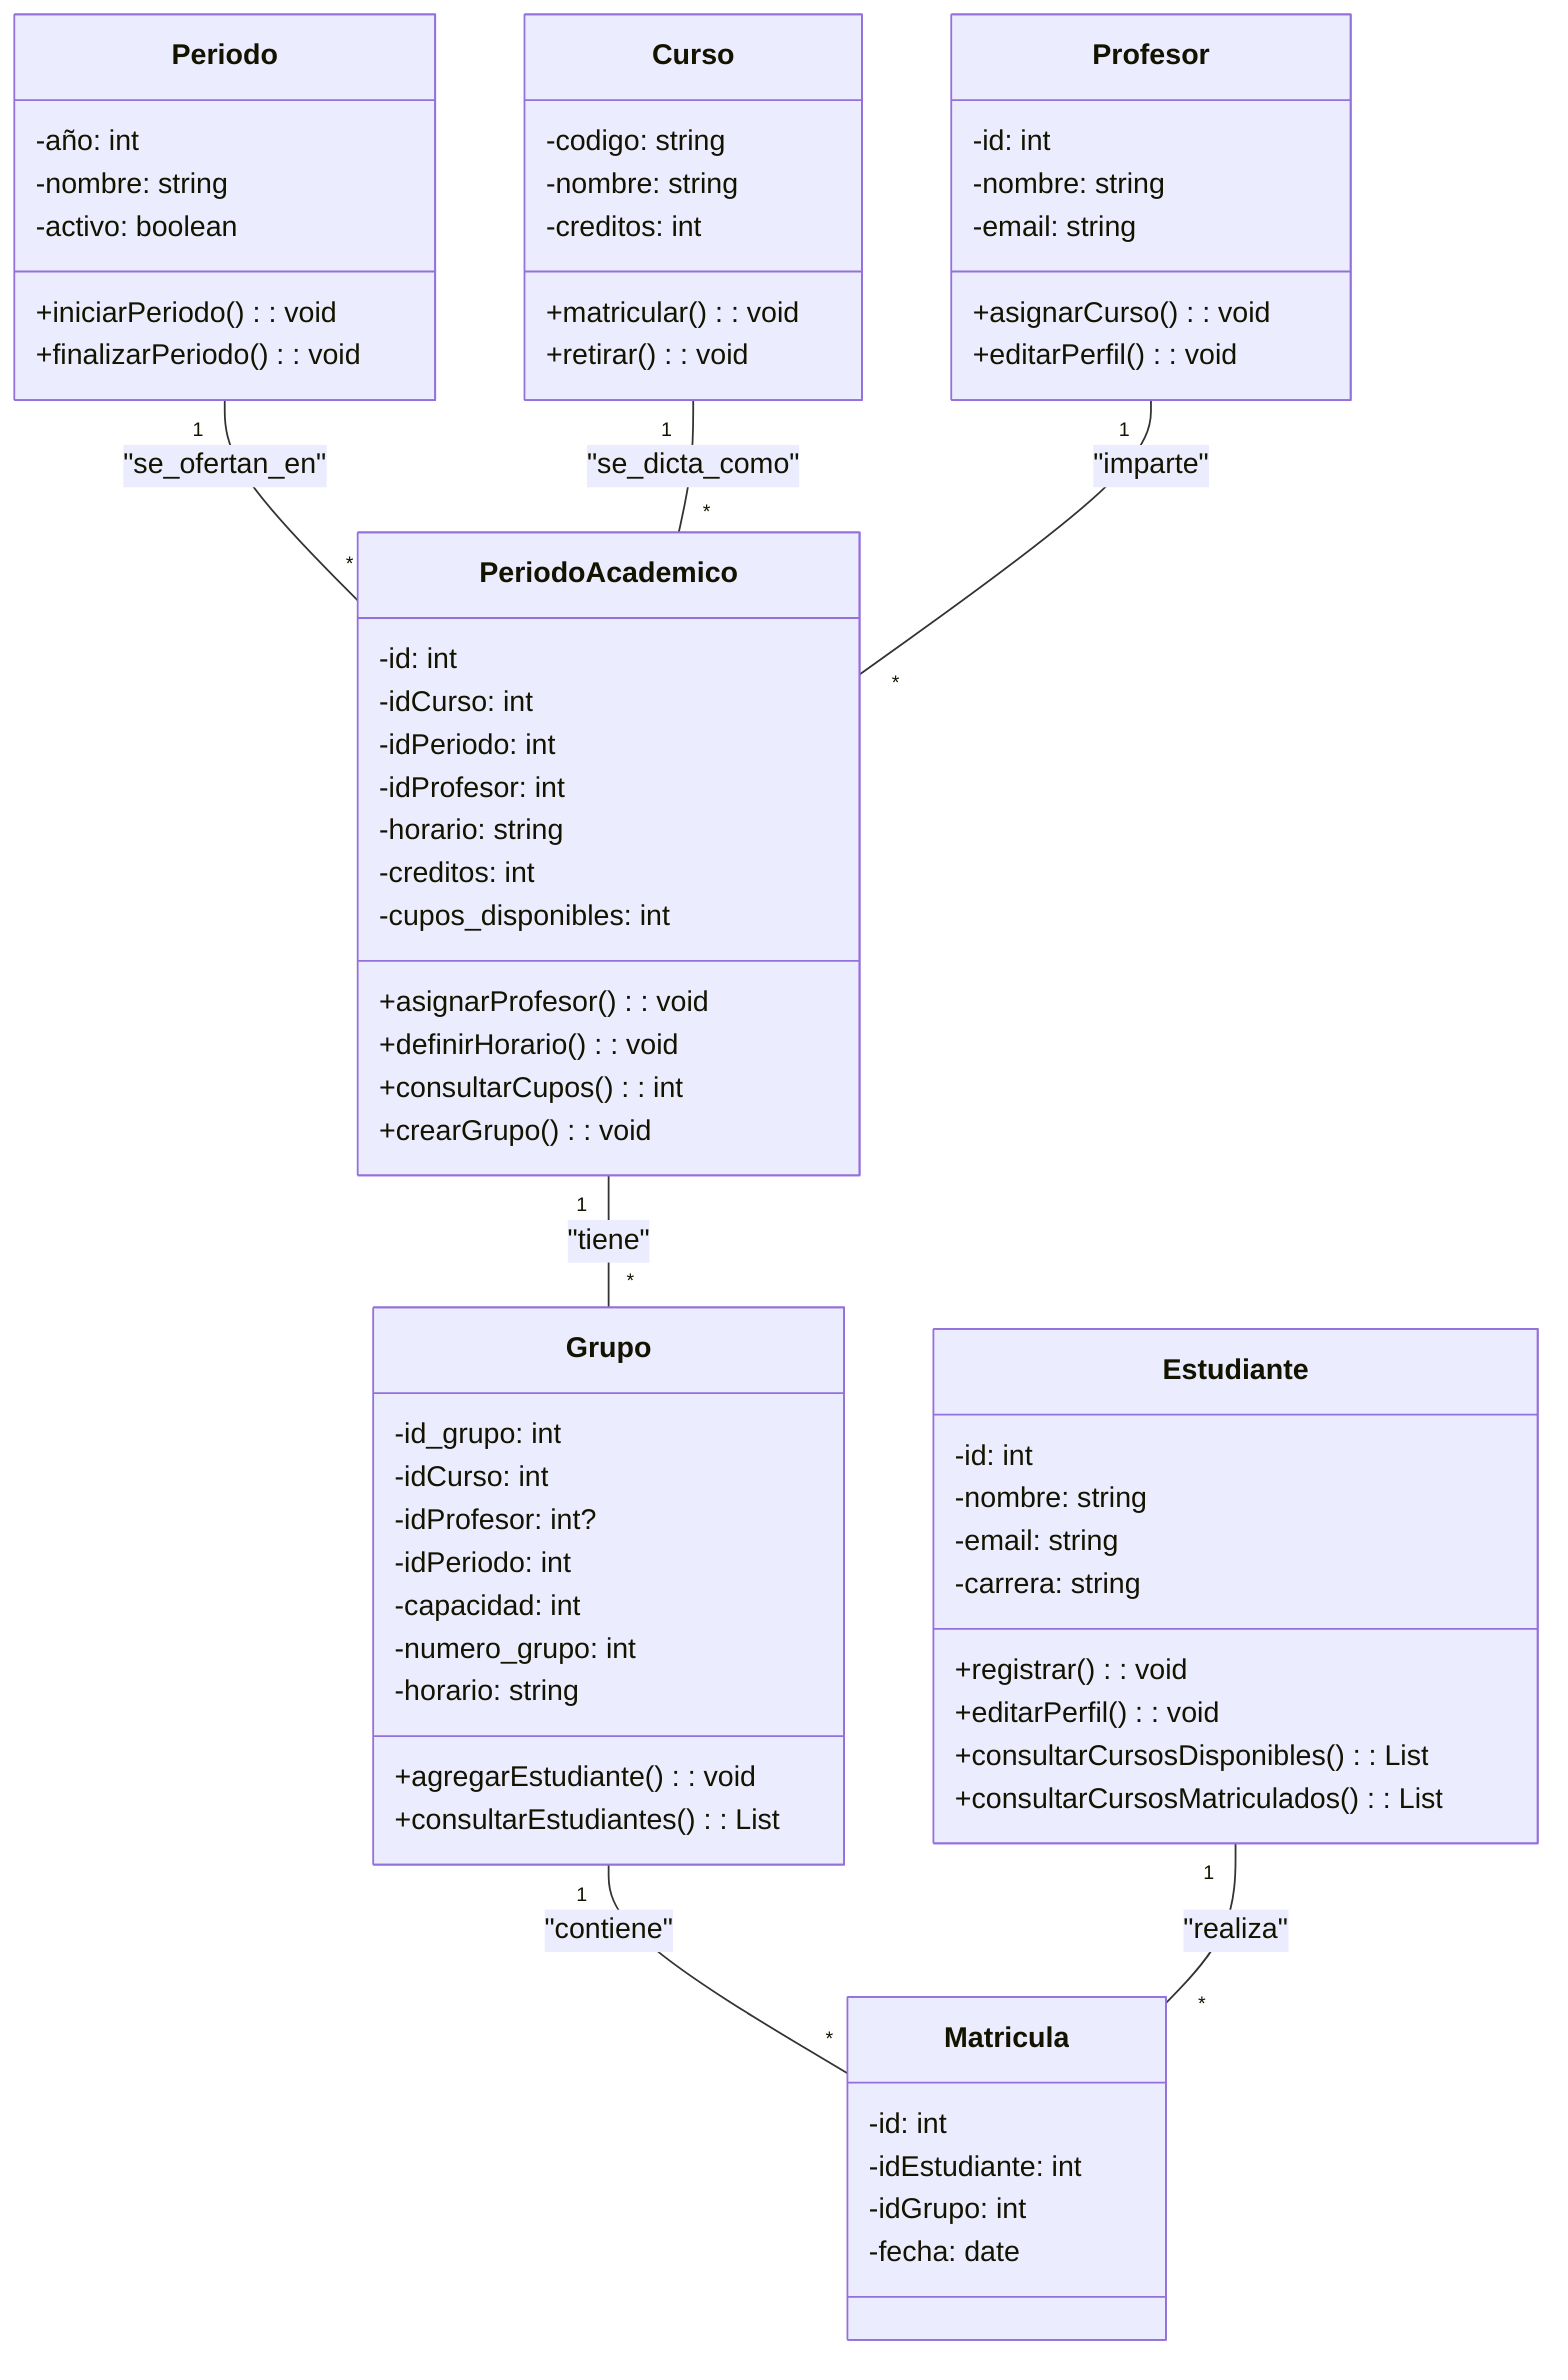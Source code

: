 classDiagram
    class Estudiante {
        -id: int
        -nombre: string
        -email: string
        -carrera: string
        +registrar(): void
        +editarPerfil(): void
        +consultarCursosDisponibles(): List<Curso>
        +consultarCursosMatriculados(): List<Curso>
    }
 
    class Curso {
        -codigo: string
        -nombre: string
        -creditos: int
        +matricular(): void
        +retirar(): void
    }

    class Periodo {
        -año: int
        -nombre: string
        -activo: boolean
        +iniciarPeriodo(): void
        +finalizarPeriodo(): void
    }
 
    class PeriodoAcademico {
    -id: int
    -idCurso: int
    -idPeriodo: int
    -idProfesor: int
    -horario: string
    -creditos: int
    -cupos_disponibles: int
    
    +asignarProfesor(): void
    +definirHorario(): void
    +consultarCupos(): int
    +crearGrupo(): void
    }

    class Profesor {
        -id: int
        -nombre: string
        -email: string
        +asignarCurso(): void
        +editarPerfil(): void
    }

    class Matricula {
        -id: int 
        -idEstudiante: int
        -idGrupo: int
        -fecha: date
    }

    class Grupo {
    -id_grupo: int
    -idCurso: int
    -idProfesor: int?
    -idPeriodo: int
    -capacidad: int
    -numero_grupo: int
    -horario: string
    +agregarEstudiante(): void
    +consultarEstudiantes(): List<Estudiante>
    }

Periodo "1" -- "*" PeriodoAcademico : "se_ofertan_en"
Curso "1" -- "*" PeriodoAcademico : "se_dicta_como"
Profesor "1" -- "*" PeriodoAcademico : "imparte"
PeriodoAcademico "1" -- "*"Grupo : "tiene"
Grupo "1" -- "*" Matricula : "contiene"
Estudiante "1" -- "*" Matricula : "realiza"